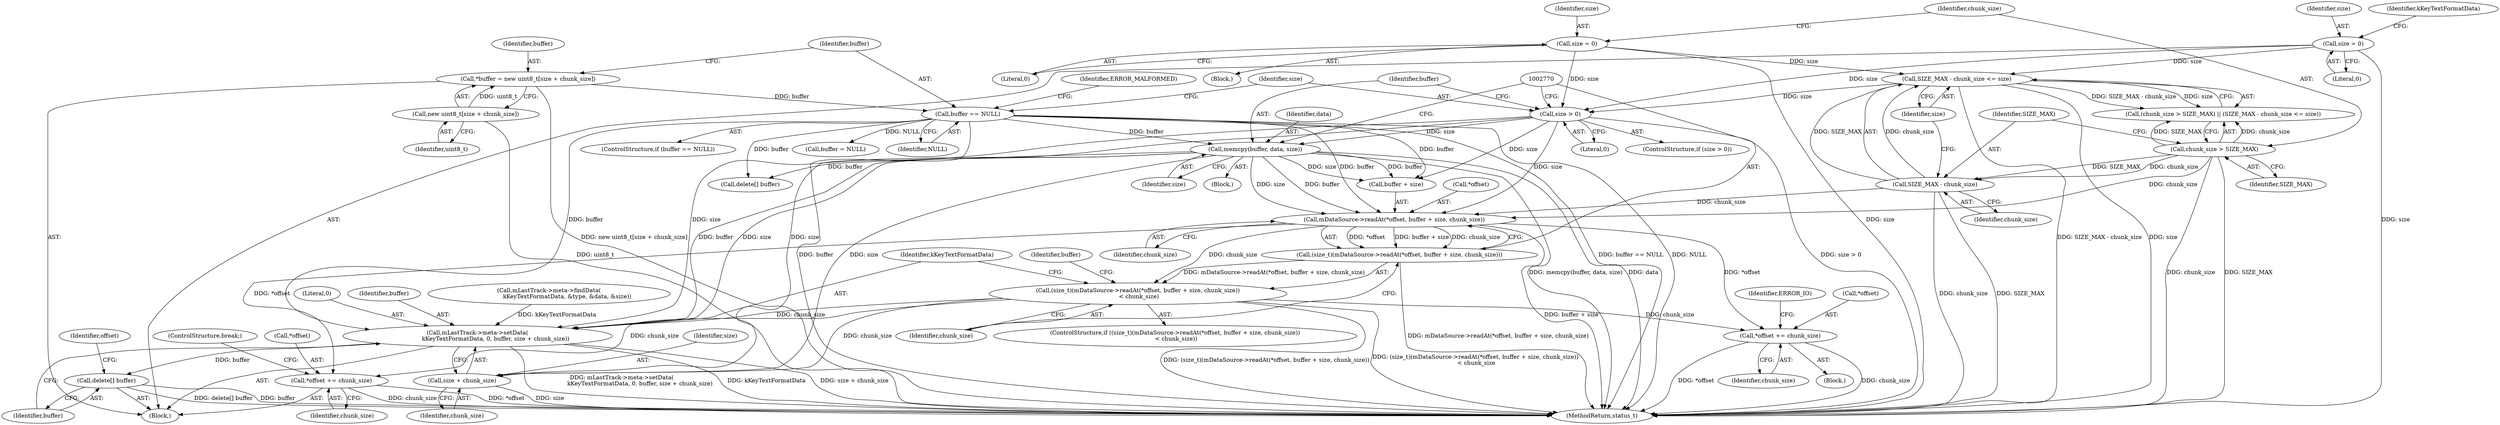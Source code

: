digraph "0_Android_6fe85f7e15203e48df2cc3e8e1c4bc6ad49dc968@API" {
"1002771" [label="(Call,mDataSource->readAt(*offset, buffer + size, chunk_size))"];
"1002763" [label="(Call,memcpy(buffer, data, size))"];
"1002752" [label="(Call,buffer == NULL)"];
"1002747" [label="(Call,*buffer = new uint8_t[size + chunk_size])"];
"1002749" [label="(Call,new uint8_t[size + chunk_size])"];
"1002759" [label="(Call,size > 0)"];
"1002730" [label="(Call,size = 0)"];
"1002738" [label="(Call,SIZE_MAX - chunk_size <= size)"];
"1002739" [label="(Call,SIZE_MAX - chunk_size)"];
"1002735" [label="(Call,chunk_size > SIZE_MAX)"];
"1002716" [label="(Call,size = 0)"];
"1002769" [label="(Call,(size_t)(mDataSource->readAt(*offset, buffer + size, chunk_size)))"];
"1002768" [label="(Call,(size_t)(mDataSource->readAt(*offset, buffer + size, chunk_size))\n < chunk_size)"];
"1002785" [label="(Call,*offset += chunk_size)"];
"1002791" [label="(Call,mLastTrack->meta->setData(\n                    kKeyTextFormatData, 0, buffer, size + chunk_size))"];
"1002798" [label="(Call,delete[] buffer)"];
"1002795" [label="(Call,size + chunk_size)"];
"1002800" [label="(Call,*offset += chunk_size)"];
"1002736" [label="(Identifier,chunk_size)"];
"1002742" [label="(Identifier,size)"];
"1002759" [label="(Call,size > 0)"];
"1002721" [label="(Call,mLastTrack->meta->findData(\n                    kKeyTextFormatData, &type, &data, &size))"];
"1002804" [label="(ControlStructure,break;)"];
"1002754" [label="(Identifier,NULL)"];
"1002802" [label="(Identifier,offset)"];
"1002772" [label="(Call,*offset)"];
"1002750" [label="(Identifier,uint8_t)"];
"1002800" [label="(Call,*offset += chunk_size)"];
"1002762" [label="(Block,)"];
"1002752" [label="(Call,buffer == NULL)"];
"1002931" [label="(MethodReturn,status_t)"];
"1002769" [label="(Call,(size_t)(mDataSource->readAt(*offset, buffer + size, chunk_size)))"];
"1002739" [label="(Call,SIZE_MAX - chunk_size)"];
"1002753" [label="(Identifier,buffer)"];
"1002738" [label="(Call,SIZE_MAX - chunk_size <= size)"];
"1002734" [label="(Call,(chunk_size > SIZE_MAX) || (SIZE_MAX - chunk_size <= size))"];
"1002737" [label="(Identifier,SIZE_MAX)"];
"1002792" [label="(Identifier,kKeyTextFormatData)"];
"1002793" [label="(Literal,0)"];
"1002780" [label="(Call,delete[] buffer)"];
"1002764" [label="(Identifier,buffer)"];
"1002751" [label="(ControlStructure,if (buffer == NULL))"];
"1002740" [label="(Identifier,SIZE_MAX)"];
"1002791" [label="(Call,mLastTrack->meta->setData(\n                    kKeyTextFormatData, 0, buffer, size + chunk_size))"];
"1002796" [label="(Identifier,size)"];
"1002766" [label="(Identifier,size)"];
"1002798" [label="(Call,delete[] buffer)"];
"1002774" [label="(Call,buffer + size)"];
"1002771" [label="(Call,mDataSource->readAt(*offset, buffer + size, chunk_size))"];
"1002748" [label="(Identifier,buffer)"];
"1002729" [label="(Block,)"];
"1002749" [label="(Call,new uint8_t[size + chunk_size])"];
"1002741" [label="(Identifier,chunk_size)"];
"1002718" [label="(Literal,0)"];
"1002779" [label="(Block,)"];
"1002730" [label="(Call,size = 0)"];
"1002722" [label="(Identifier,kKeyTextFormatData)"];
"1002801" [label="(Call,*offset)"];
"1002717" [label="(Identifier,size)"];
"1002781" [label="(Identifier,buffer)"];
"1002712" [label="(Block,)"];
"1002778" [label="(Identifier,chunk_size)"];
"1002785" [label="(Call,*offset += chunk_size)"];
"1002790" [label="(Identifier,ERROR_IO)"];
"1002768" [label="(Call,(size_t)(mDataSource->readAt(*offset, buffer + size, chunk_size))\n < chunk_size)"];
"1002797" [label="(Identifier,chunk_size)"];
"1002735" [label="(Call,chunk_size > SIZE_MAX)"];
"1002747" [label="(Call,*buffer = new uint8_t[size + chunk_size])"];
"1002731" [label="(Identifier,size)"];
"1002767" [label="(ControlStructure,if ((size_t)(mDataSource->readAt(*offset, buffer + size, chunk_size))\n < chunk_size))"];
"1002765" [label="(Identifier,data)"];
"1002786" [label="(Call,*offset)"];
"1002799" [label="(Identifier,buffer)"];
"1002777" [label="(Identifier,chunk_size)"];
"1002757" [label="(Identifier,ERROR_MALFORMED)"];
"1002782" [label="(Call,buffer = NULL)"];
"1002795" [label="(Call,size + chunk_size)"];
"1002760" [label="(Identifier,size)"];
"1002763" [label="(Call,memcpy(buffer, data, size))"];
"1002758" [label="(ControlStructure,if (size > 0))"];
"1002732" [label="(Literal,0)"];
"1002716" [label="(Call,size = 0)"];
"1002788" [label="(Identifier,chunk_size)"];
"1002794" [label="(Identifier,buffer)"];
"1002803" [label="(Identifier,chunk_size)"];
"1002761" [label="(Literal,0)"];
"1002771" -> "1002769"  [label="AST: "];
"1002771" -> "1002777"  [label="CFG: "];
"1002772" -> "1002771"  [label="AST: "];
"1002774" -> "1002771"  [label="AST: "];
"1002777" -> "1002771"  [label="AST: "];
"1002769" -> "1002771"  [label="CFG: "];
"1002771" -> "1002931"  [label="DDG: buffer + size"];
"1002771" -> "1002769"  [label="DDG: *offset"];
"1002771" -> "1002769"  [label="DDG: buffer + size"];
"1002771" -> "1002769"  [label="DDG: chunk_size"];
"1002763" -> "1002771"  [label="DDG: buffer"];
"1002763" -> "1002771"  [label="DDG: size"];
"1002752" -> "1002771"  [label="DDG: buffer"];
"1002759" -> "1002771"  [label="DDG: size"];
"1002739" -> "1002771"  [label="DDG: chunk_size"];
"1002735" -> "1002771"  [label="DDG: chunk_size"];
"1002771" -> "1002768"  [label="DDG: chunk_size"];
"1002771" -> "1002785"  [label="DDG: *offset"];
"1002771" -> "1002800"  [label="DDG: *offset"];
"1002763" -> "1002762"  [label="AST: "];
"1002763" -> "1002766"  [label="CFG: "];
"1002764" -> "1002763"  [label="AST: "];
"1002765" -> "1002763"  [label="AST: "];
"1002766" -> "1002763"  [label="AST: "];
"1002770" -> "1002763"  [label="CFG: "];
"1002763" -> "1002931"  [label="DDG: data"];
"1002763" -> "1002931"  [label="DDG: memcpy(buffer, data, size)"];
"1002752" -> "1002763"  [label="DDG: buffer"];
"1002759" -> "1002763"  [label="DDG: size"];
"1002763" -> "1002774"  [label="DDG: buffer"];
"1002763" -> "1002774"  [label="DDG: size"];
"1002763" -> "1002780"  [label="DDG: buffer"];
"1002763" -> "1002791"  [label="DDG: buffer"];
"1002763" -> "1002791"  [label="DDG: size"];
"1002763" -> "1002795"  [label="DDG: size"];
"1002752" -> "1002751"  [label="AST: "];
"1002752" -> "1002754"  [label="CFG: "];
"1002753" -> "1002752"  [label="AST: "];
"1002754" -> "1002752"  [label="AST: "];
"1002757" -> "1002752"  [label="CFG: "];
"1002760" -> "1002752"  [label="CFG: "];
"1002752" -> "1002931"  [label="DDG: NULL"];
"1002752" -> "1002931"  [label="DDG: buffer"];
"1002752" -> "1002931"  [label="DDG: buffer == NULL"];
"1002747" -> "1002752"  [label="DDG: buffer"];
"1002752" -> "1002774"  [label="DDG: buffer"];
"1002752" -> "1002780"  [label="DDG: buffer"];
"1002752" -> "1002782"  [label="DDG: NULL"];
"1002752" -> "1002791"  [label="DDG: buffer"];
"1002747" -> "1002712"  [label="AST: "];
"1002747" -> "1002749"  [label="CFG: "];
"1002748" -> "1002747"  [label="AST: "];
"1002749" -> "1002747"  [label="AST: "];
"1002753" -> "1002747"  [label="CFG: "];
"1002747" -> "1002931"  [label="DDG: new uint8_t[size + chunk_size]"];
"1002749" -> "1002747"  [label="DDG: uint8_t"];
"1002749" -> "1002750"  [label="CFG: "];
"1002750" -> "1002749"  [label="AST: "];
"1002749" -> "1002931"  [label="DDG: uint8_t"];
"1002759" -> "1002758"  [label="AST: "];
"1002759" -> "1002761"  [label="CFG: "];
"1002760" -> "1002759"  [label="AST: "];
"1002761" -> "1002759"  [label="AST: "];
"1002764" -> "1002759"  [label="CFG: "];
"1002770" -> "1002759"  [label="CFG: "];
"1002759" -> "1002931"  [label="DDG: size > 0"];
"1002730" -> "1002759"  [label="DDG: size"];
"1002738" -> "1002759"  [label="DDG: size"];
"1002716" -> "1002759"  [label="DDG: size"];
"1002759" -> "1002774"  [label="DDG: size"];
"1002759" -> "1002791"  [label="DDG: size"];
"1002759" -> "1002795"  [label="DDG: size"];
"1002730" -> "1002729"  [label="AST: "];
"1002730" -> "1002732"  [label="CFG: "];
"1002731" -> "1002730"  [label="AST: "];
"1002732" -> "1002730"  [label="AST: "];
"1002736" -> "1002730"  [label="CFG: "];
"1002730" -> "1002931"  [label="DDG: size"];
"1002730" -> "1002738"  [label="DDG: size"];
"1002738" -> "1002734"  [label="AST: "];
"1002738" -> "1002742"  [label="CFG: "];
"1002739" -> "1002738"  [label="AST: "];
"1002742" -> "1002738"  [label="AST: "];
"1002734" -> "1002738"  [label="CFG: "];
"1002738" -> "1002931"  [label="DDG: SIZE_MAX - chunk_size"];
"1002738" -> "1002931"  [label="DDG: size"];
"1002738" -> "1002734"  [label="DDG: SIZE_MAX - chunk_size"];
"1002738" -> "1002734"  [label="DDG: size"];
"1002739" -> "1002738"  [label="DDG: SIZE_MAX"];
"1002739" -> "1002738"  [label="DDG: chunk_size"];
"1002716" -> "1002738"  [label="DDG: size"];
"1002739" -> "1002741"  [label="CFG: "];
"1002740" -> "1002739"  [label="AST: "];
"1002741" -> "1002739"  [label="AST: "];
"1002742" -> "1002739"  [label="CFG: "];
"1002739" -> "1002931"  [label="DDG: chunk_size"];
"1002739" -> "1002931"  [label="DDG: SIZE_MAX"];
"1002735" -> "1002739"  [label="DDG: SIZE_MAX"];
"1002735" -> "1002739"  [label="DDG: chunk_size"];
"1002735" -> "1002734"  [label="AST: "];
"1002735" -> "1002737"  [label="CFG: "];
"1002736" -> "1002735"  [label="AST: "];
"1002737" -> "1002735"  [label="AST: "];
"1002740" -> "1002735"  [label="CFG: "];
"1002734" -> "1002735"  [label="CFG: "];
"1002735" -> "1002931"  [label="DDG: SIZE_MAX"];
"1002735" -> "1002931"  [label="DDG: chunk_size"];
"1002735" -> "1002734"  [label="DDG: chunk_size"];
"1002735" -> "1002734"  [label="DDG: SIZE_MAX"];
"1002716" -> "1002712"  [label="AST: "];
"1002716" -> "1002718"  [label="CFG: "];
"1002717" -> "1002716"  [label="AST: "];
"1002718" -> "1002716"  [label="AST: "];
"1002722" -> "1002716"  [label="CFG: "];
"1002716" -> "1002931"  [label="DDG: size"];
"1002769" -> "1002768"  [label="AST: "];
"1002770" -> "1002769"  [label="AST: "];
"1002778" -> "1002769"  [label="CFG: "];
"1002769" -> "1002931"  [label="DDG: mDataSource->readAt(*offset, buffer + size, chunk_size)"];
"1002769" -> "1002768"  [label="DDG: mDataSource->readAt(*offset, buffer + size, chunk_size)"];
"1002768" -> "1002767"  [label="AST: "];
"1002768" -> "1002778"  [label="CFG: "];
"1002778" -> "1002768"  [label="AST: "];
"1002781" -> "1002768"  [label="CFG: "];
"1002792" -> "1002768"  [label="CFG: "];
"1002768" -> "1002931"  [label="DDG: (size_t)(mDataSource->readAt(*offset, buffer + size, chunk_size))\n < chunk_size"];
"1002768" -> "1002931"  [label="DDG: (size_t)(mDataSource->readAt(*offset, buffer + size, chunk_size))"];
"1002768" -> "1002785"  [label="DDG: chunk_size"];
"1002768" -> "1002791"  [label="DDG: chunk_size"];
"1002768" -> "1002795"  [label="DDG: chunk_size"];
"1002768" -> "1002800"  [label="DDG: chunk_size"];
"1002785" -> "1002779"  [label="AST: "];
"1002785" -> "1002788"  [label="CFG: "];
"1002786" -> "1002785"  [label="AST: "];
"1002788" -> "1002785"  [label="AST: "];
"1002790" -> "1002785"  [label="CFG: "];
"1002785" -> "1002931"  [label="DDG: chunk_size"];
"1002785" -> "1002931"  [label="DDG: *offset"];
"1002791" -> "1002712"  [label="AST: "];
"1002791" -> "1002795"  [label="CFG: "];
"1002792" -> "1002791"  [label="AST: "];
"1002793" -> "1002791"  [label="AST: "];
"1002794" -> "1002791"  [label="AST: "];
"1002795" -> "1002791"  [label="AST: "];
"1002799" -> "1002791"  [label="CFG: "];
"1002791" -> "1002931"  [label="DDG: mLastTrack->meta->setData(\n                    kKeyTextFormatData, 0, buffer, size + chunk_size)"];
"1002791" -> "1002931"  [label="DDG: kKeyTextFormatData"];
"1002791" -> "1002931"  [label="DDG: size + chunk_size"];
"1002721" -> "1002791"  [label="DDG: kKeyTextFormatData"];
"1002791" -> "1002798"  [label="DDG: buffer"];
"1002798" -> "1002712"  [label="AST: "];
"1002798" -> "1002799"  [label="CFG: "];
"1002799" -> "1002798"  [label="AST: "];
"1002802" -> "1002798"  [label="CFG: "];
"1002798" -> "1002931"  [label="DDG: delete[] buffer"];
"1002798" -> "1002931"  [label="DDG: buffer"];
"1002795" -> "1002797"  [label="CFG: "];
"1002796" -> "1002795"  [label="AST: "];
"1002797" -> "1002795"  [label="AST: "];
"1002795" -> "1002931"  [label="DDG: size"];
"1002800" -> "1002712"  [label="AST: "];
"1002800" -> "1002803"  [label="CFG: "];
"1002801" -> "1002800"  [label="AST: "];
"1002803" -> "1002800"  [label="AST: "];
"1002804" -> "1002800"  [label="CFG: "];
"1002800" -> "1002931"  [label="DDG: chunk_size"];
"1002800" -> "1002931"  [label="DDG: *offset"];
}
